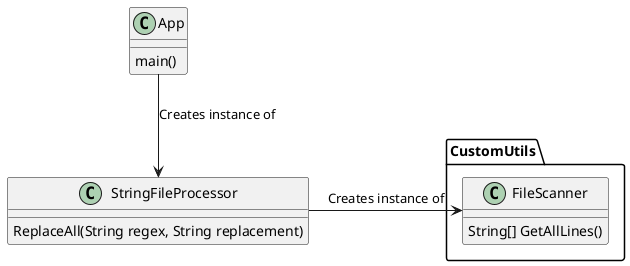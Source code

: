 @startuml
class App
class StringFileProcessor
class CustomUtils.FileScanner

App : main()
App --> StringFileProcessor : Creates instance of
StringFileProcessor -> CustomUtils.FileScanner : Creates instance of
StringFileProcessor : ReplaceAll(String regex, String replacement)
CustomUtils.FileScanner : String[] GetAllLines()
@enduml
